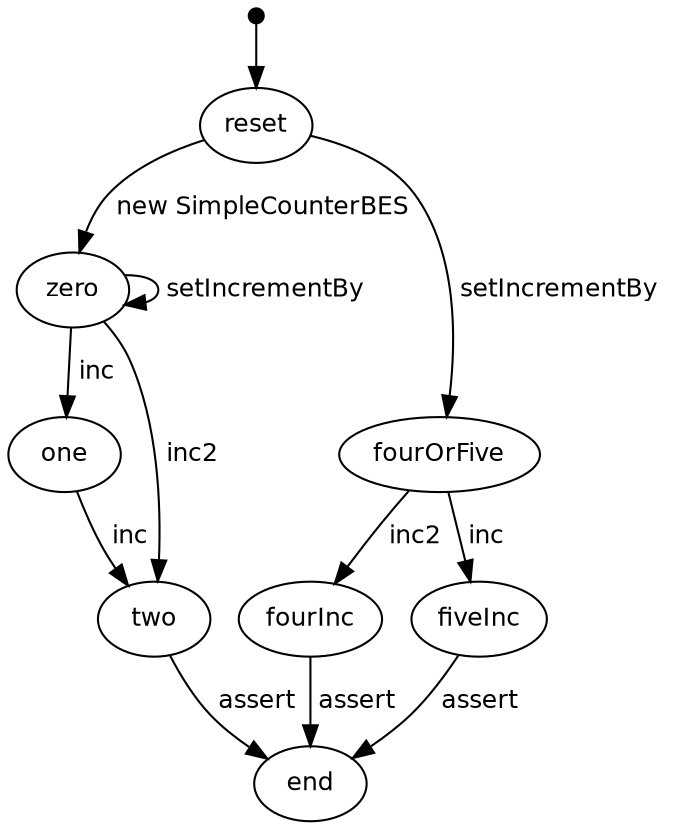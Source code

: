 digraph model {
  graph [ rankdir = "TB", ranksep="0.4", nodesep="0.2" ];
  node [ fontname = "Helvetica", fontsize="12.0", margin="0.07" ];
  edge [ fontname = "Helvetica", fontsize="12.0", margin="0.05" ];
  "" [ shape = "point", height="0.1" ];
  "" -> reset
  one	-> two [ label = " inc " ];
  reset	-> zero [ label = " new SimpleCounterBES " ];
  reset	-> fourOrFive [ label = " setIncrementBy " ];
  two	-> end [ label = " assert " ];
  fourInc	-> end [ label = " assert " ];
  fiveInc	-> end [ label = " assert " ];
  zero	-> zero [ label = " setIncrementBy " ];
  zero	-> one [ label = " inc " ];
  zero	-> two [ label = " inc2 " ];
  fourOrFive	-> fourInc [ label = " inc2 " ];
  fourOrFive	-> fiveInc [ label = " inc " ];
}
